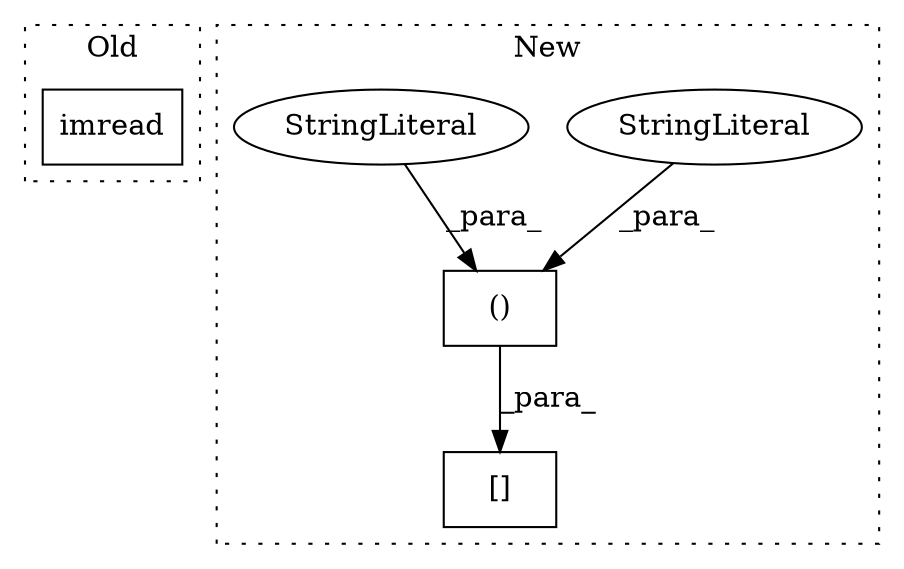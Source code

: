 digraph G {
subgraph cluster0 {
1 [label="imread" a="32" s="1736,1746" l="7,1" shape="box"];
label = "Old";
style="dotted";
}
subgraph cluster1 {
2 [label="()" a="106" s="2128" l="76" shape="box"];
3 [label="StringLiteral" a="45" s="2159" l="16" shape="ellipse"];
4 [label="[]" a="2" s="2107,2204" l="21,2" shape="box"];
5 [label="StringLiteral" a="45" s="2128" l="18" shape="ellipse"];
label = "New";
style="dotted";
}
2 -> 4 [label="_para_"];
3 -> 2 [label="_para_"];
5 -> 2 [label="_para_"];
}